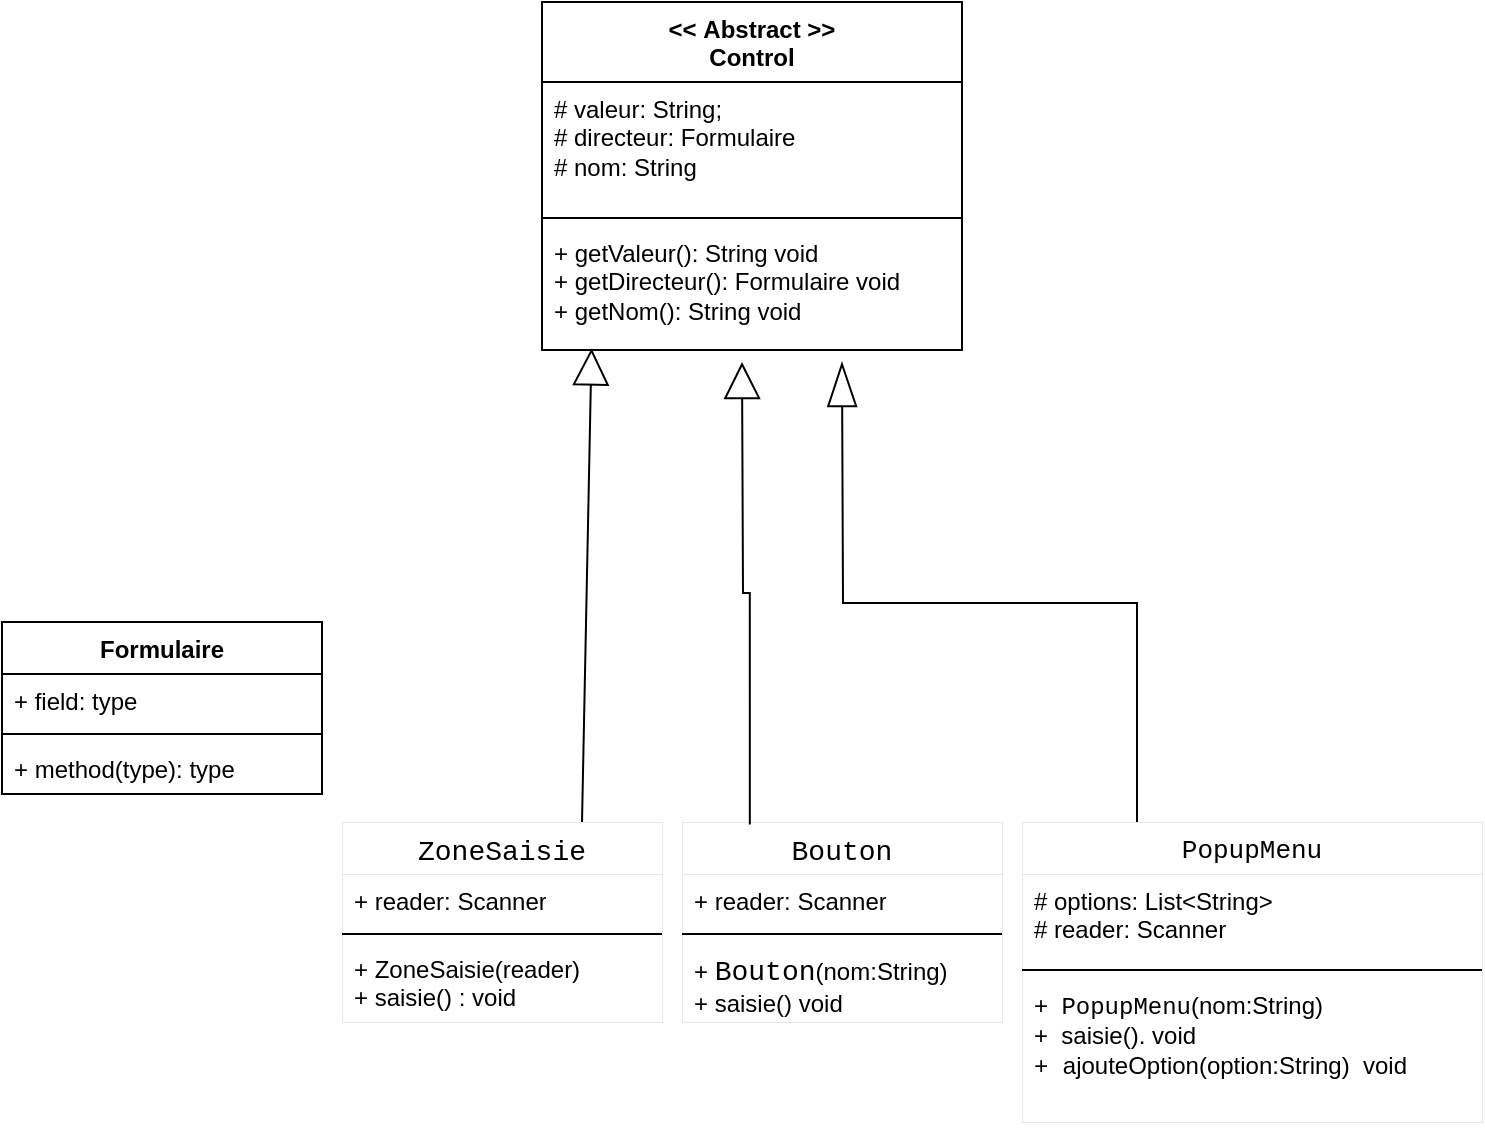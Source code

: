 <mxfile version="24.7.8">
  <diagram name="Page-1" id="jiay2-Gdk6Jb3cHSSNBI">
    <mxGraphModel dx="1041" dy="672" grid="1" gridSize="10" guides="1" tooltips="1" connect="1" arrows="1" fold="1" page="1" pageScale="1" pageWidth="827" pageHeight="1169" math="0" shadow="0">
      <root>
        <mxCell id="0" />
        <mxCell id="1" parent="0" />
        <mxCell id="oJcENl2pb20OilhTYxAR-1" value="&amp;lt;&amp;lt;&amp;nbsp;Abstract &amp;gt;&amp;gt;&lt;div&gt;Control&lt;/div&gt;" style="swimlane;fontStyle=1;align=center;verticalAlign=top;childLayout=stackLayout;horizontal=1;startSize=40;horizontalStack=0;resizeParent=1;resizeParentMax=0;resizeLast=0;collapsible=1;marginBottom=0;whiteSpace=wrap;html=1;" vertex="1" parent="1">
          <mxGeometry x="310" y="10" width="210" height="174" as="geometry" />
        </mxCell>
        <mxCell id="oJcENl2pb20OilhTYxAR-2" value="# valeur: String;&lt;div&gt;# directeur: Formulaire&lt;/div&gt;&lt;div&gt;# nom: String&lt;br&gt;&lt;div&gt;&lt;br&gt;&lt;/div&gt;&lt;/div&gt;" style="text;strokeColor=none;fillColor=none;align=left;verticalAlign=top;spacingLeft=4;spacingRight=4;overflow=hidden;rotatable=0;points=[[0,0.5],[1,0.5]];portConstraint=eastwest;whiteSpace=wrap;html=1;" vertex="1" parent="oJcENl2pb20OilhTYxAR-1">
          <mxGeometry y="40" width="210" height="64" as="geometry" />
        </mxCell>
        <mxCell id="oJcENl2pb20OilhTYxAR-3" value="" style="line;strokeWidth=1;fillColor=none;align=left;verticalAlign=middle;spacingTop=-1;spacingLeft=3;spacingRight=3;rotatable=0;labelPosition=right;points=[];portConstraint=eastwest;strokeColor=inherit;" vertex="1" parent="oJcENl2pb20OilhTYxAR-1">
          <mxGeometry y="104" width="210" height="8" as="geometry" />
        </mxCell>
        <mxCell id="oJcENl2pb20OilhTYxAR-4" value="+ getValeur(): String void&lt;div&gt;+ getDirecteur(): Formulaire void&lt;/div&gt;&lt;div&gt;+ getNom(): String void&lt;/div&gt;" style="text;strokeColor=none;fillColor=none;align=left;verticalAlign=top;spacingLeft=4;spacingRight=4;overflow=hidden;rotatable=0;points=[[0,0.5],[1,0.5]];portConstraint=eastwest;whiteSpace=wrap;html=1;" vertex="1" parent="oJcENl2pb20OilhTYxAR-1">
          <mxGeometry y="112" width="210" height="62" as="geometry" />
        </mxCell>
        <mxCell id="oJcENl2pb20OilhTYxAR-5" value="Formulaire" style="swimlane;fontStyle=1;align=center;verticalAlign=top;childLayout=stackLayout;horizontal=1;startSize=26;horizontalStack=0;resizeParent=1;resizeParentMax=0;resizeLast=0;collapsible=1;marginBottom=0;whiteSpace=wrap;html=1;" vertex="1" parent="1">
          <mxGeometry x="40" y="320" width="160" height="86" as="geometry" />
        </mxCell>
        <mxCell id="oJcENl2pb20OilhTYxAR-6" value="+ field: type" style="text;strokeColor=none;fillColor=none;align=left;verticalAlign=top;spacingLeft=4;spacingRight=4;overflow=hidden;rotatable=0;points=[[0,0.5],[1,0.5]];portConstraint=eastwest;whiteSpace=wrap;html=1;" vertex="1" parent="oJcENl2pb20OilhTYxAR-5">
          <mxGeometry y="26" width="160" height="26" as="geometry" />
        </mxCell>
        <mxCell id="oJcENl2pb20OilhTYxAR-7" value="" style="line;strokeWidth=1;fillColor=none;align=left;verticalAlign=middle;spacingTop=-1;spacingLeft=3;spacingRight=3;rotatable=0;labelPosition=right;points=[];portConstraint=eastwest;strokeColor=inherit;" vertex="1" parent="oJcENl2pb20OilhTYxAR-5">
          <mxGeometry y="52" width="160" height="8" as="geometry" />
        </mxCell>
        <mxCell id="oJcENl2pb20OilhTYxAR-8" value="+ method(type): type" style="text;strokeColor=none;fillColor=none;align=left;verticalAlign=top;spacingLeft=4;spacingRight=4;overflow=hidden;rotatable=0;points=[[0,0.5],[1,0.5]];portConstraint=eastwest;whiteSpace=wrap;html=1;" vertex="1" parent="oJcENl2pb20OilhTYxAR-5">
          <mxGeometry y="60" width="160" height="26" as="geometry" />
        </mxCell>
        <mxCell id="oJcENl2pb20OilhTYxAR-11" value="" style="endArrow=block;endSize=16;endFill=0;html=1;rounded=0;exitX=0.75;exitY=0;exitDx=0;exitDy=0;entryX=0.118;entryY=0.987;entryDx=0;entryDy=0;entryPerimeter=0;" edge="1" parent="1" source="oJcENl2pb20OilhTYxAR-12" target="oJcENl2pb20OilhTYxAR-4">
          <mxGeometry y="10" width="160" relative="1" as="geometry">
            <mxPoint x="190" y="313.33" as="sourcePoint" />
            <mxPoint x="233.84" y="169.996" as="targetPoint" />
            <mxPoint as="offset" />
          </mxGeometry>
        </mxCell>
        <mxCell id="oJcENl2pb20OilhTYxAR-12" value="&lt;p style=&quot;margin: 0px; font-variant-numeric: normal; font-variant-east-asian: normal; font-variant-alternates: normal; font-size-adjust: none; font-kerning: auto; font-optical-sizing: auto; font-feature-settings: normal; font-variation-settings: normal; font-variant-position: normal; font-weight: 400; font-stretch: normal; font-size: 14px; line-height: normal; font-family: Courier; text-align: start;&quot; class=&quot;p1&quot;&gt;ZoneSaisie&lt;/p&gt;" style="swimlane;fontStyle=1;align=center;verticalAlign=top;childLayout=stackLayout;horizontal=1;startSize=26;horizontalStack=0;resizeParent=1;resizeParentMax=0;resizeLast=0;collapsible=1;marginBottom=0;whiteSpace=wrap;html=1;strokeWidth=0;fontSize=14;" vertex="1" parent="1">
          <mxGeometry x="210" y="420" width="160" height="100" as="geometry" />
        </mxCell>
        <mxCell id="oJcENl2pb20OilhTYxAR-13" value="+ reader: Scanner" style="text;strokeColor=none;fillColor=none;align=left;verticalAlign=top;spacingLeft=4;spacingRight=4;overflow=hidden;rotatable=0;points=[[0,0.5],[1,0.5]];portConstraint=eastwest;whiteSpace=wrap;html=1;" vertex="1" parent="oJcENl2pb20OilhTYxAR-12">
          <mxGeometry y="26" width="160" height="26" as="geometry" />
        </mxCell>
        <mxCell id="oJcENl2pb20OilhTYxAR-14" value="" style="line;strokeWidth=1;fillColor=none;align=left;verticalAlign=middle;spacingTop=-1;spacingLeft=3;spacingRight=3;rotatable=0;labelPosition=right;points=[];portConstraint=eastwest;strokeColor=inherit;" vertex="1" parent="oJcENl2pb20OilhTYxAR-12">
          <mxGeometry y="52" width="160" height="8" as="geometry" />
        </mxCell>
        <mxCell id="oJcENl2pb20OilhTYxAR-15" value="+ ZoneSaisie(reader)&lt;div&gt;+ saisie() : void&lt;/div&gt;" style="text;strokeColor=none;fillColor=none;align=left;verticalAlign=top;spacingLeft=4;spacingRight=4;overflow=hidden;rotatable=0;points=[[0,0.5],[1,0.5]];portConstraint=eastwest;whiteSpace=wrap;html=1;" vertex="1" parent="oJcENl2pb20OilhTYxAR-12">
          <mxGeometry y="60" width="160" height="40" as="geometry" />
        </mxCell>
        <mxCell id="oJcENl2pb20OilhTYxAR-17" value="&lt;p style=&quot;margin: 0px; font-variant-numeric: normal; font-variant-east-asian: normal; font-variant-alternates: normal; font-size-adjust: none; font-kerning: auto; font-optical-sizing: auto; font-feature-settings: normal; font-variation-settings: normal; font-variant-position: normal; font-weight: 400; font-stretch: normal; font-size: 14px; line-height: normal; font-family: Courier; text-align: start;&quot; class=&quot;p1&quot;&gt;Bouton&lt;/p&gt;" style="swimlane;fontStyle=1;align=center;verticalAlign=top;childLayout=stackLayout;horizontal=1;startSize=26;horizontalStack=0;resizeParent=1;resizeParentMax=0;resizeLast=0;collapsible=1;marginBottom=0;whiteSpace=wrap;html=1;strokeWidth=0;fontSize=14;" vertex="1" parent="1">
          <mxGeometry x="380" y="420" width="160" height="100" as="geometry" />
        </mxCell>
        <mxCell id="oJcENl2pb20OilhTYxAR-18" value="+ reader: Scanner" style="text;strokeColor=none;fillColor=none;align=left;verticalAlign=top;spacingLeft=4;spacingRight=4;overflow=hidden;rotatable=0;points=[[0,0.5],[1,0.5]];portConstraint=eastwest;whiteSpace=wrap;html=1;" vertex="1" parent="oJcENl2pb20OilhTYxAR-17">
          <mxGeometry y="26" width="160" height="26" as="geometry" />
        </mxCell>
        <mxCell id="oJcENl2pb20OilhTYxAR-19" value="" style="line;strokeWidth=1;fillColor=none;align=left;verticalAlign=middle;spacingTop=-1;spacingLeft=3;spacingRight=3;rotatable=0;labelPosition=right;points=[];portConstraint=eastwest;strokeColor=inherit;" vertex="1" parent="oJcENl2pb20OilhTYxAR-17">
          <mxGeometry y="52" width="160" height="8" as="geometry" />
        </mxCell>
        <mxCell id="oJcENl2pb20OilhTYxAR-20" value="+&amp;nbsp;&lt;span style=&quot;font-family: Courier; font-size: 14px;&quot;&gt;Bouton&lt;/span&gt;(nom:String)&lt;div&gt;+ saisie() void&lt;/div&gt;" style="text;strokeColor=none;fillColor=none;align=left;verticalAlign=top;spacingLeft=4;spacingRight=4;overflow=hidden;rotatable=0;points=[[0,0.5],[1,0.5]];portConstraint=eastwest;whiteSpace=wrap;html=1;" vertex="1" parent="oJcENl2pb20OilhTYxAR-17">
          <mxGeometry y="60" width="160" height="40" as="geometry" />
        </mxCell>
        <mxCell id="oJcENl2pb20OilhTYxAR-24" value="" style="endArrow=block;endSize=16;endFill=0;html=1;rounded=0;strokeColor=default;align=center;verticalAlign=middle;fontFamily=Helvetica;fontSize=11;fontColor=default;labelBackgroundColor=default;edgeStyle=orthogonalEdgeStyle;exitX=0.212;exitY=0.012;exitDx=0;exitDy=0;exitPerimeter=0;" edge="1" parent="1" source="oJcENl2pb20OilhTYxAR-17">
          <mxGeometry width="160" relative="1" as="geometry">
            <mxPoint x="330" y="240" as="sourcePoint" />
            <mxPoint x="410" y="190" as="targetPoint" />
          </mxGeometry>
        </mxCell>
        <mxCell id="oJcENl2pb20OilhTYxAR-31" style="edgeStyle=orthogonalEdgeStyle;shape=connector;rounded=0;orthogonalLoop=1;jettySize=auto;html=1;exitX=0.25;exitY=0;exitDx=0;exitDy=0;strokeColor=default;align=center;verticalAlign=middle;fontFamily=Helvetica;fontSize=11;fontColor=default;labelBackgroundColor=default;endArrow=blockThin;endFill=0;endSize=20;" edge="1" parent="1" source="oJcENl2pb20OilhTYxAR-25">
          <mxGeometry relative="1" as="geometry">
            <mxPoint x="460" y="190" as="targetPoint" />
          </mxGeometry>
        </mxCell>
        <mxCell id="oJcENl2pb20OilhTYxAR-25" value="&lt;p style=&quot;margin: 0px; font-variant-numeric: normal; font-variant-east-asian: normal; font-variant-alternates: normal; font-size-adjust: none; font-kerning: auto; font-optical-sizing: auto; font-feature-settings: normal; font-variation-settings: normal; font-variant-position: normal; font-weight: 400; font-stretch: normal; font-size: 13px; line-height: normal; font-family: Courier; text-align: start;&quot; class=&quot;p1&quot;&gt;PopupMenu&lt;/p&gt;" style="swimlane;fontStyle=1;align=center;verticalAlign=top;childLayout=stackLayout;horizontal=1;startSize=26;horizontalStack=0;resizeParent=1;resizeParentMax=0;resizeLast=0;collapsible=1;marginBottom=0;whiteSpace=wrap;html=1;strokeWidth=0;fontSize=14;" vertex="1" parent="1">
          <mxGeometry x="550" y="420" width="230" height="150" as="geometry" />
        </mxCell>
        <mxCell id="oJcENl2pb20OilhTYxAR-26" value="# options: List&amp;lt;String&amp;gt;&lt;div&gt;# reader: Scanner&lt;/div&gt;" style="text;strokeColor=none;fillColor=none;align=left;verticalAlign=top;spacingLeft=4;spacingRight=4;overflow=hidden;rotatable=0;points=[[0,0.5],[1,0.5]];portConstraint=eastwest;whiteSpace=wrap;html=1;" vertex="1" parent="oJcENl2pb20OilhTYxAR-25">
          <mxGeometry y="26" width="230" height="44" as="geometry" />
        </mxCell>
        <mxCell id="oJcENl2pb20OilhTYxAR-27" value="" style="line;strokeWidth=1;fillColor=none;align=left;verticalAlign=middle;spacingTop=-1;spacingLeft=3;spacingRight=3;rotatable=0;labelPosition=right;points=[];portConstraint=eastwest;strokeColor=inherit;" vertex="1" parent="oJcENl2pb20OilhTYxAR-25">
          <mxGeometry y="70" width="230" height="8" as="geometry" />
        </mxCell>
        <mxCell id="oJcENl2pb20OilhTYxAR-28" value="&lt;font style=&quot;font-size: 12px;&quot;&gt;+&amp;nbsp;&amp;nbsp;&lt;span style=&quot;font-family: Courier;&quot;&gt;PopupMenu&lt;/span&gt;(nom:String)&lt;/font&gt;&lt;div&gt;&lt;font style=&quot;font-size: 12px;&quot;&gt;+&amp;nbsp; saisie(). void&lt;/font&gt;&lt;/div&gt;&lt;div&gt;&lt;p style=&quot;margin: 0px; font-variant-numeric: normal; font-variant-east-asian: normal; font-variant-alternates: normal; font-size-adjust: none; font-kerning: auto; font-optical-sizing: auto; font-feature-settings: normal; font-variation-settings: normal; font-variant-position: normal; font-stretch: normal; line-height: normal;&quot; class=&quot;p1&quot;&gt;&lt;font style=&quot;font-size: 12px;&quot;&gt;&lt;font face=&quot;Courier&quot;&gt;+&amp;nbsp;&lt;/font&gt;&lt;/font&gt;&lt;span style=&quot;background-color: initial;&quot;&gt;ajouteOption(option:String)&amp;nbsp; void&lt;/span&gt;&lt;/p&gt;&lt;/div&gt;" style="text;strokeColor=none;fillColor=none;align=left;verticalAlign=top;spacingLeft=4;spacingRight=4;overflow=hidden;rotatable=0;points=[[0,0.5],[1,0.5]];portConstraint=eastwest;whiteSpace=wrap;html=1;" vertex="1" parent="oJcENl2pb20OilhTYxAR-25">
          <mxGeometry y="78" width="230" height="72" as="geometry" />
        </mxCell>
      </root>
    </mxGraphModel>
  </diagram>
</mxfile>
